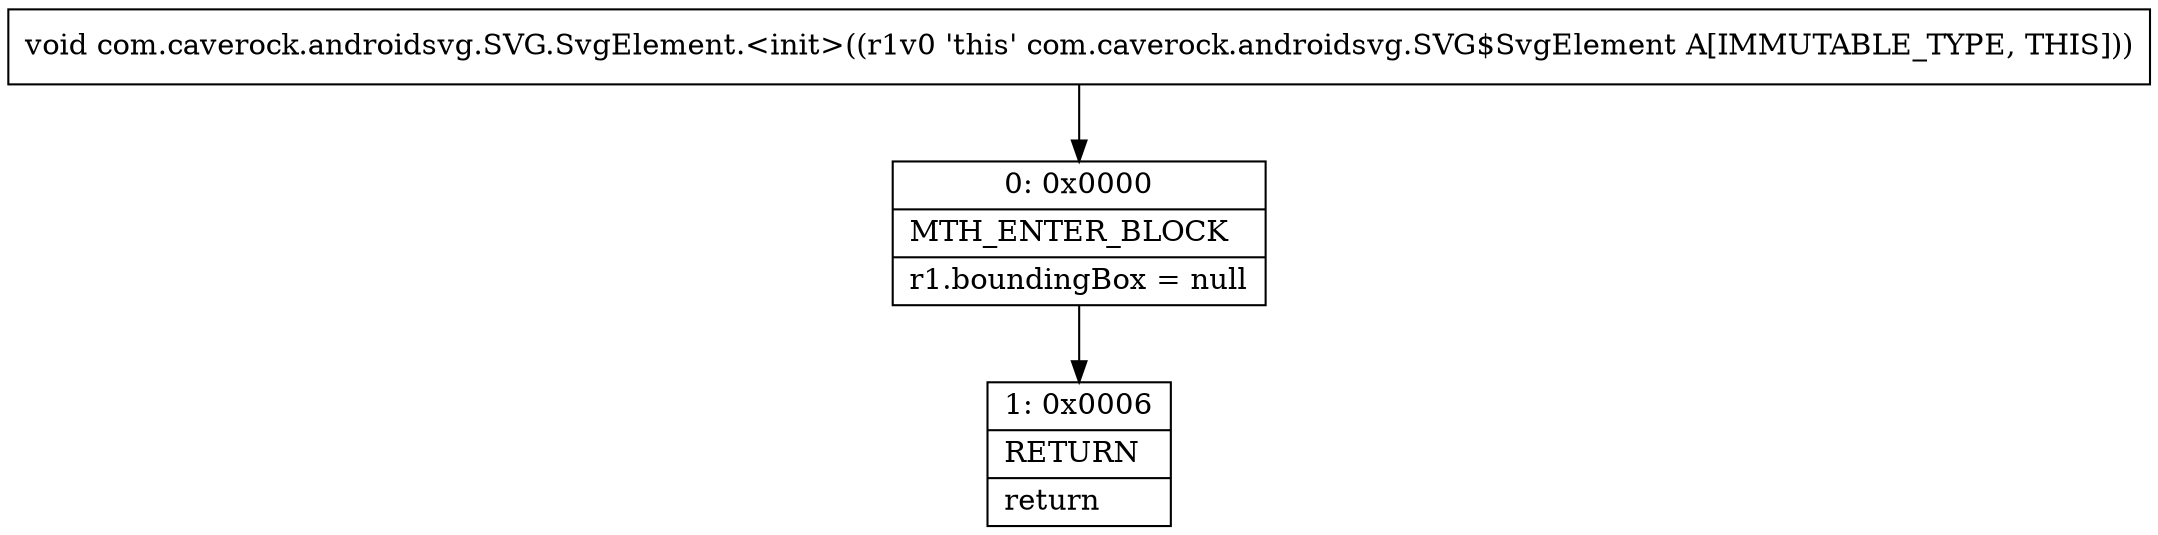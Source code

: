 digraph "CFG forcom.caverock.androidsvg.SVG.SvgElement.\<init\>()V" {
Node_0 [shape=record,label="{0\:\ 0x0000|MTH_ENTER_BLOCK\l|r1.boundingBox = null\l}"];
Node_1 [shape=record,label="{1\:\ 0x0006|RETURN\l|return\l}"];
MethodNode[shape=record,label="{void com.caverock.androidsvg.SVG.SvgElement.\<init\>((r1v0 'this' com.caverock.androidsvg.SVG$SvgElement A[IMMUTABLE_TYPE, THIS])) }"];
MethodNode -> Node_0;
Node_0 -> Node_1;
}

